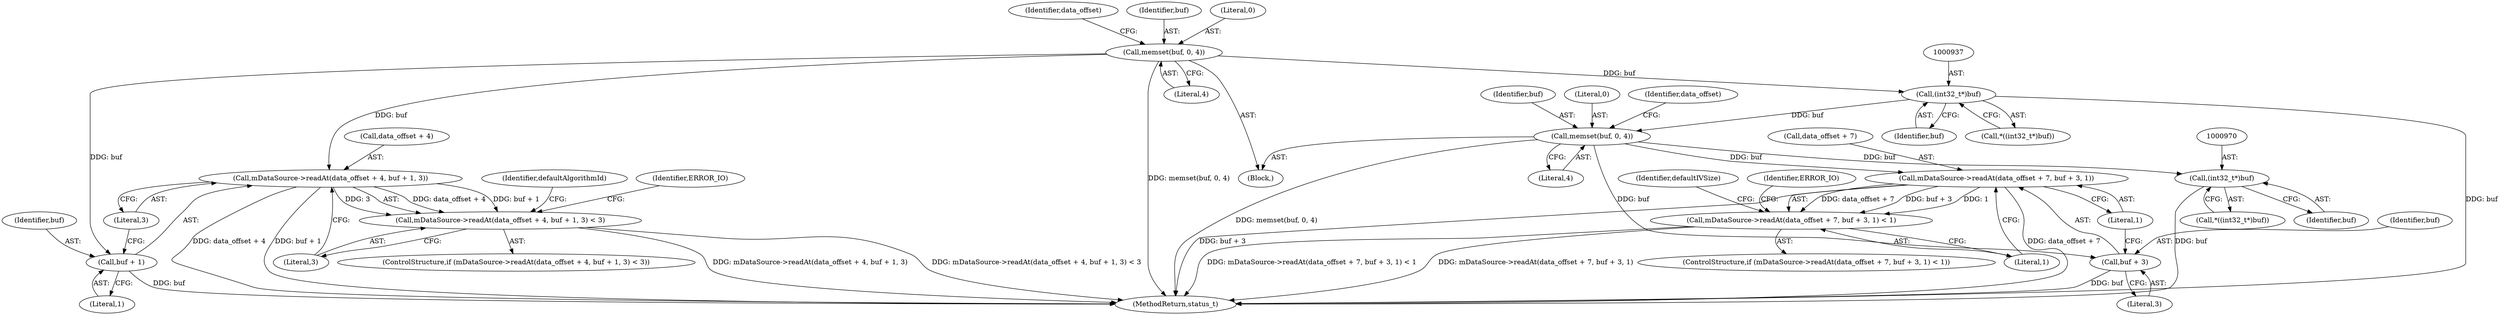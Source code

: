 digraph "0_Android_f81038006b4c59a5a148dcad887371206033c28f_2@API" {
"1000913" [label="(Call,memset(buf, 0, 4))"];
"1000919" [label="(Call,mDataSource->readAt(data_offset + 4, buf + 1, 3))"];
"1000918" [label="(Call,mDataSource->readAt(data_offset + 4, buf + 1, 3) < 3)"];
"1000923" [label="(Call,buf + 1)"];
"1000936" [label="(Call,(int32_t*)buf)"];
"1000946" [label="(Call,memset(buf, 0, 4))"];
"1000952" [label="(Call,mDataSource->readAt(data_offset + 7, buf + 3, 1))"];
"1000951" [label="(Call,mDataSource->readAt(data_offset + 7, buf + 3, 1) < 1)"];
"1000956" [label="(Call,buf + 3)"];
"1000969" [label="(Call,(int32_t*)buf)"];
"1000969" [label="(Call,(int32_t*)buf)"];
"1000951" [label="(Call,mDataSource->readAt(data_offset + 7, buf + 3, 1) < 1)"];
"1000921" [label="(Identifier,data_offset)"];
"1000950" [label="(ControlStructure,if (mDataSource->readAt(data_offset + 7, buf + 3, 1) < 1))"];
"1003289" [label="(MethodReturn,status_t)"];
"1000919" [label="(Call,mDataSource->readAt(data_offset + 4, buf + 1, 3))"];
"1000923" [label="(Call,buf + 1)"];
"1000926" [label="(Literal,3)"];
"1000968" [label="(Call,*((int32_t*)buf))"];
"1000938" [label="(Identifier,buf)"];
"1000925" [label="(Literal,1)"];
"1000959" [label="(Literal,1)"];
"1000966" [label="(Identifier,defaultIVSize)"];
"1000924" [label="(Identifier,buf)"];
"1000914" [label="(Identifier,buf)"];
"1000963" [label="(Identifier,ERROR_IO)"];
"1000958" [label="(Literal,3)"];
"1000933" [label="(Identifier,defaultAlgorithmId)"];
"1000956" [label="(Call,buf + 3)"];
"1000930" [label="(Identifier,ERROR_IO)"];
"1000949" [label="(Literal,4)"];
"1000948" [label="(Literal,0)"];
"1000960" [label="(Literal,1)"];
"1000954" [label="(Identifier,data_offset)"];
"1000936" [label="(Call,(int32_t*)buf)"];
"1000947" [label="(Identifier,buf)"];
"1000927" [label="(Literal,3)"];
"1000920" [label="(Call,data_offset + 4)"];
"1000918" [label="(Call,mDataSource->readAt(data_offset + 4, buf + 1, 3) < 3)"];
"1000915" [label="(Literal,0)"];
"1000900" [label="(Block,)"];
"1000952" [label="(Call,mDataSource->readAt(data_offset + 7, buf + 3, 1))"];
"1000916" [label="(Literal,4)"];
"1000913" [label="(Call,memset(buf, 0, 4))"];
"1000917" [label="(ControlStructure,if (mDataSource->readAt(data_offset + 4, buf + 1, 3) < 3))"];
"1000946" [label="(Call,memset(buf, 0, 4))"];
"1000957" [label="(Identifier,buf)"];
"1000935" [label="(Call,*((int32_t*)buf))"];
"1000971" [label="(Identifier,buf)"];
"1000953" [label="(Call,data_offset + 7)"];
"1000913" -> "1000900"  [label="AST: "];
"1000913" -> "1000916"  [label="CFG: "];
"1000914" -> "1000913"  [label="AST: "];
"1000915" -> "1000913"  [label="AST: "];
"1000916" -> "1000913"  [label="AST: "];
"1000921" -> "1000913"  [label="CFG: "];
"1000913" -> "1003289"  [label="DDG: memset(buf, 0, 4)"];
"1000913" -> "1000919"  [label="DDG: buf"];
"1000913" -> "1000923"  [label="DDG: buf"];
"1000913" -> "1000936"  [label="DDG: buf"];
"1000919" -> "1000918"  [label="AST: "];
"1000919" -> "1000926"  [label="CFG: "];
"1000920" -> "1000919"  [label="AST: "];
"1000923" -> "1000919"  [label="AST: "];
"1000926" -> "1000919"  [label="AST: "];
"1000927" -> "1000919"  [label="CFG: "];
"1000919" -> "1003289"  [label="DDG: data_offset + 4"];
"1000919" -> "1003289"  [label="DDG: buf + 1"];
"1000919" -> "1000918"  [label="DDG: data_offset + 4"];
"1000919" -> "1000918"  [label="DDG: buf + 1"];
"1000919" -> "1000918"  [label="DDG: 3"];
"1000918" -> "1000917"  [label="AST: "];
"1000918" -> "1000927"  [label="CFG: "];
"1000927" -> "1000918"  [label="AST: "];
"1000930" -> "1000918"  [label="CFG: "];
"1000933" -> "1000918"  [label="CFG: "];
"1000918" -> "1003289"  [label="DDG: mDataSource->readAt(data_offset + 4, buf + 1, 3) < 3"];
"1000918" -> "1003289"  [label="DDG: mDataSource->readAt(data_offset + 4, buf + 1, 3)"];
"1000923" -> "1000925"  [label="CFG: "];
"1000924" -> "1000923"  [label="AST: "];
"1000925" -> "1000923"  [label="AST: "];
"1000926" -> "1000923"  [label="CFG: "];
"1000923" -> "1003289"  [label="DDG: buf"];
"1000936" -> "1000935"  [label="AST: "];
"1000936" -> "1000938"  [label="CFG: "];
"1000937" -> "1000936"  [label="AST: "];
"1000938" -> "1000936"  [label="AST: "];
"1000935" -> "1000936"  [label="CFG: "];
"1000936" -> "1003289"  [label="DDG: buf"];
"1000936" -> "1000946"  [label="DDG: buf"];
"1000946" -> "1000900"  [label="AST: "];
"1000946" -> "1000949"  [label="CFG: "];
"1000947" -> "1000946"  [label="AST: "];
"1000948" -> "1000946"  [label="AST: "];
"1000949" -> "1000946"  [label="AST: "];
"1000954" -> "1000946"  [label="CFG: "];
"1000946" -> "1003289"  [label="DDG: memset(buf, 0, 4)"];
"1000946" -> "1000952"  [label="DDG: buf"];
"1000946" -> "1000956"  [label="DDG: buf"];
"1000946" -> "1000969"  [label="DDG: buf"];
"1000952" -> "1000951"  [label="AST: "];
"1000952" -> "1000959"  [label="CFG: "];
"1000953" -> "1000952"  [label="AST: "];
"1000956" -> "1000952"  [label="AST: "];
"1000959" -> "1000952"  [label="AST: "];
"1000960" -> "1000952"  [label="CFG: "];
"1000952" -> "1003289"  [label="DDG: data_offset + 7"];
"1000952" -> "1003289"  [label="DDG: buf + 3"];
"1000952" -> "1000951"  [label="DDG: data_offset + 7"];
"1000952" -> "1000951"  [label="DDG: buf + 3"];
"1000952" -> "1000951"  [label="DDG: 1"];
"1000951" -> "1000950"  [label="AST: "];
"1000951" -> "1000960"  [label="CFG: "];
"1000960" -> "1000951"  [label="AST: "];
"1000963" -> "1000951"  [label="CFG: "];
"1000966" -> "1000951"  [label="CFG: "];
"1000951" -> "1003289"  [label="DDG: mDataSource->readAt(data_offset + 7, buf + 3, 1)"];
"1000951" -> "1003289"  [label="DDG: mDataSource->readAt(data_offset + 7, buf + 3, 1) < 1"];
"1000956" -> "1000958"  [label="CFG: "];
"1000957" -> "1000956"  [label="AST: "];
"1000958" -> "1000956"  [label="AST: "];
"1000959" -> "1000956"  [label="CFG: "];
"1000956" -> "1003289"  [label="DDG: buf"];
"1000969" -> "1000968"  [label="AST: "];
"1000969" -> "1000971"  [label="CFG: "];
"1000970" -> "1000969"  [label="AST: "];
"1000971" -> "1000969"  [label="AST: "];
"1000968" -> "1000969"  [label="CFG: "];
"1000969" -> "1003289"  [label="DDG: buf"];
}
